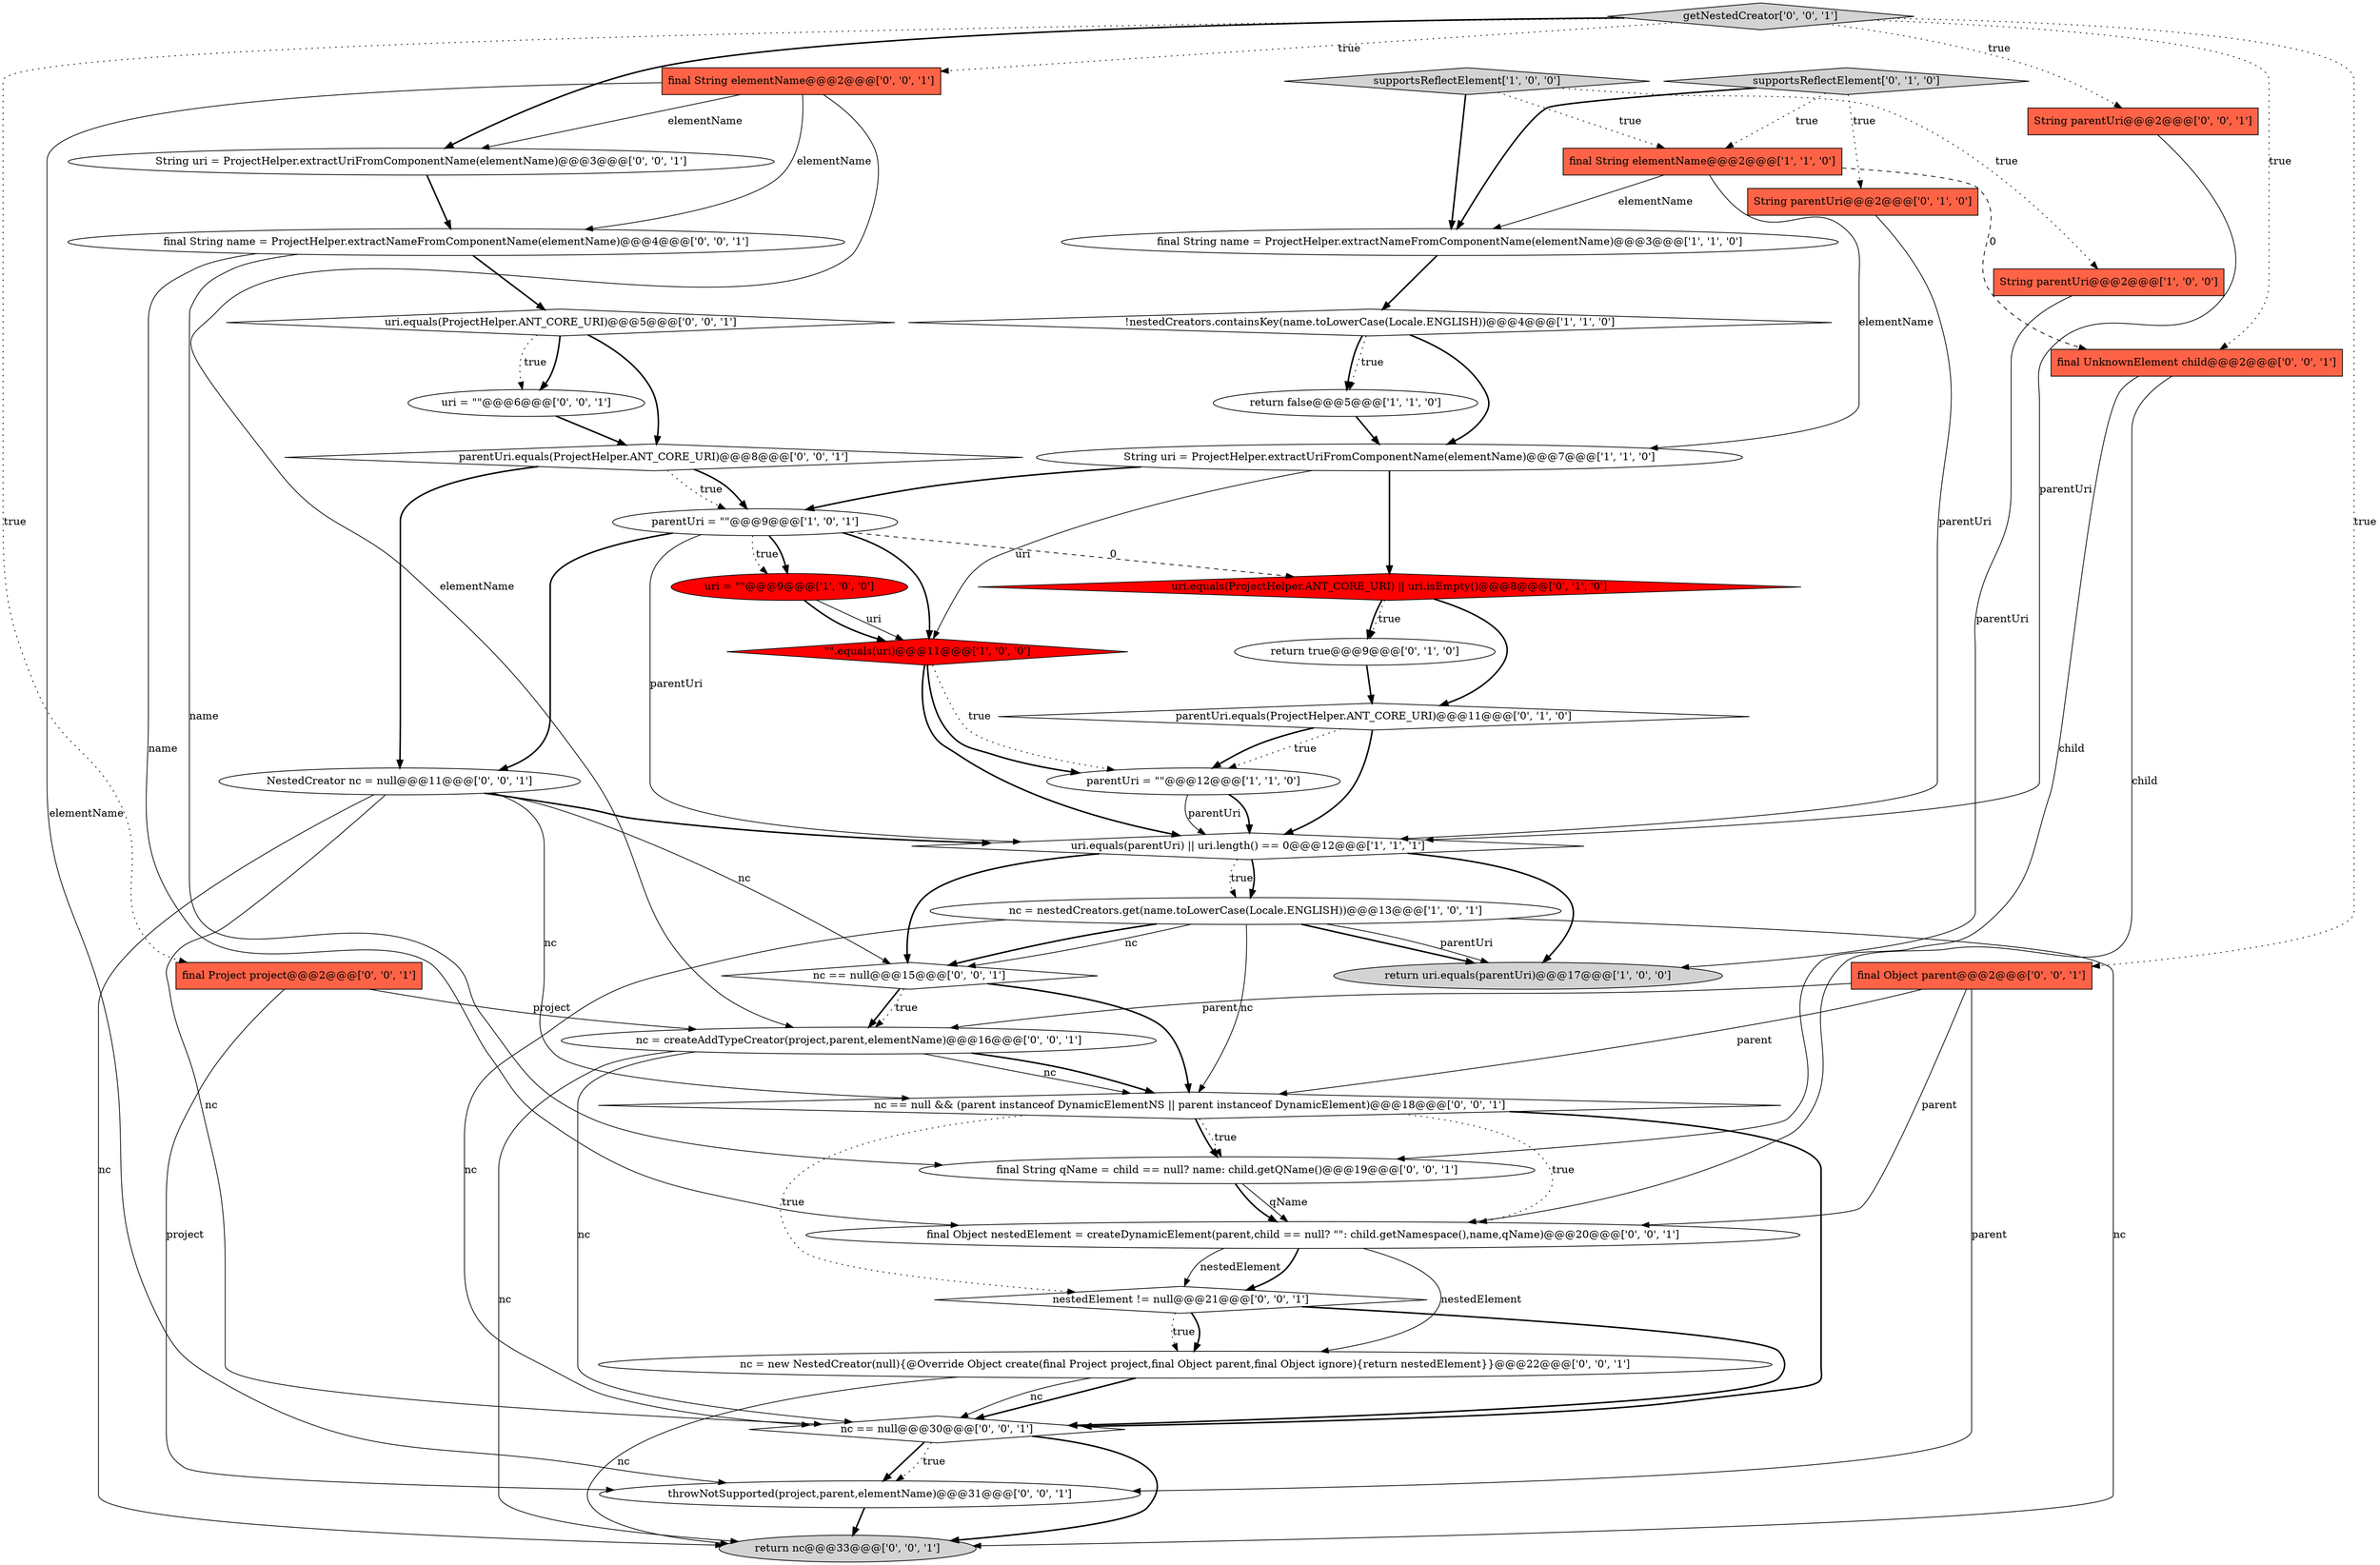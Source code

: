 digraph {
25 [style = filled, label = "uri = \"\"@@@6@@@['0', '0', '1']", fillcolor = white, shape = ellipse image = "AAA0AAABBB3BBB"];
18 [style = filled, label = "parentUri.equals(ProjectHelper.ANT_CORE_URI)@@@11@@@['0', '1', '0']", fillcolor = white, shape = diamond image = "AAA0AAABBB2BBB"];
9 [style = filled, label = "!nestedCreators.containsKey(name.toLowerCase(Locale.ENGLISH))@@@4@@@['1', '1', '0']", fillcolor = white, shape = diamond image = "AAA0AAABBB1BBB"];
22 [style = filled, label = "nestedElement != null@@@21@@@['0', '0', '1']", fillcolor = white, shape = diamond image = "AAA0AAABBB3BBB"];
37 [style = filled, label = "nc == null@@@15@@@['0', '0', '1']", fillcolor = white, shape = diamond image = "AAA0AAABBB3BBB"];
23 [style = filled, label = "String uri = ProjectHelper.extractUriFromComponentName(elementName)@@@3@@@['0', '0', '1']", fillcolor = white, shape = ellipse image = "AAA0AAABBB3BBB"];
21 [style = filled, label = "final Object nestedElement = createDynamicElement(parent,child == null? \"\": child.getNamespace(),name,qName)@@@20@@@['0', '0', '1']", fillcolor = white, shape = ellipse image = "AAA0AAABBB3BBB"];
28 [style = filled, label = "getNestedCreator['0', '0', '1']", fillcolor = lightgray, shape = diamond image = "AAA0AAABBB3BBB"];
17 [style = filled, label = "uri.equals(ProjectHelper.ANT_CORE_URI) || uri.isEmpty()@@@8@@@['0', '1', '0']", fillcolor = red, shape = diamond image = "AAA1AAABBB2BBB"];
19 [style = filled, label = "final Object parent@@@2@@@['0', '0', '1']", fillcolor = tomato, shape = box image = "AAA0AAABBB3BBB"];
33 [style = filled, label = "uri.equals(ProjectHelper.ANT_CORE_URI)@@@5@@@['0', '0', '1']", fillcolor = white, shape = diamond image = "AAA0AAABBB3BBB"];
2 [style = filled, label = "uri = \"\"@@@9@@@['1', '0', '0']", fillcolor = red, shape = ellipse image = "AAA1AAABBB1BBB"];
31 [style = filled, label = "final Project project@@@2@@@['0', '0', '1']", fillcolor = tomato, shape = box image = "AAA0AAABBB3BBB"];
14 [style = filled, label = "return true@@@9@@@['0', '1', '0']", fillcolor = white, shape = ellipse image = "AAA0AAABBB2BBB"];
34 [style = filled, label = "nc == null@@@30@@@['0', '0', '1']", fillcolor = white, shape = diamond image = "AAA0AAABBB3BBB"];
16 [style = filled, label = "supportsReflectElement['0', '1', '0']", fillcolor = lightgray, shape = diamond image = "AAA0AAABBB2BBB"];
10 [style = filled, label = "nc = nestedCreators.get(name.toLowerCase(Locale.ENGLISH))@@@13@@@['1', '0', '1']", fillcolor = white, shape = ellipse image = "AAA0AAABBB1BBB"];
32 [style = filled, label = "final String name = ProjectHelper.extractNameFromComponentName(elementName)@@@4@@@['0', '0', '1']", fillcolor = white, shape = ellipse image = "AAA0AAABBB3BBB"];
4 [style = filled, label = "\"\".equals(uri)@@@11@@@['1', '0', '0']", fillcolor = red, shape = diamond image = "AAA1AAABBB1BBB"];
3 [style = filled, label = "String uri = ProjectHelper.extractUriFromComponentName(elementName)@@@7@@@['1', '1', '0']", fillcolor = white, shape = ellipse image = "AAA0AAABBB1BBB"];
1 [style = filled, label = "supportsReflectElement['1', '0', '0']", fillcolor = lightgray, shape = diamond image = "AAA0AAABBB1BBB"];
35 [style = filled, label = "final UnknownElement child@@@2@@@['0', '0', '1']", fillcolor = tomato, shape = box image = "AAA0AAABBB3BBB"];
29 [style = filled, label = "nc = createAddTypeCreator(project,parent,elementName)@@@16@@@['0', '0', '1']", fillcolor = white, shape = ellipse image = "AAA0AAABBB3BBB"];
11 [style = filled, label = "return false@@@5@@@['1', '1', '0']", fillcolor = white, shape = ellipse image = "AAA0AAABBB1BBB"];
26 [style = filled, label = "String parentUri@@@2@@@['0', '0', '1']", fillcolor = tomato, shape = box image = "AAA0AAABBB3BBB"];
38 [style = filled, label = "return nc@@@33@@@['0', '0', '1']", fillcolor = lightgray, shape = ellipse image = "AAA0AAABBB3BBB"];
15 [style = filled, label = "String parentUri@@@2@@@['0', '1', '0']", fillcolor = tomato, shape = box image = "AAA0AAABBB2BBB"];
0 [style = filled, label = "String parentUri@@@2@@@['1', '0', '0']", fillcolor = tomato, shape = box image = "AAA0AAABBB1BBB"];
30 [style = filled, label = "nc = new NestedCreator(null){@Override Object create(final Project project,final Object parent,final Object ignore){return nestedElement}}@@@22@@@['0', '0', '1']", fillcolor = white, shape = ellipse image = "AAA0AAABBB3BBB"];
8 [style = filled, label = "parentUri = \"\"@@@9@@@['1', '0', '1']", fillcolor = white, shape = ellipse image = "AAA0AAABBB1BBB"];
27 [style = filled, label = "final String elementName@@@2@@@['0', '0', '1']", fillcolor = tomato, shape = box image = "AAA0AAABBB3BBB"];
7 [style = filled, label = "parentUri = \"\"@@@12@@@['1', '1', '0']", fillcolor = white, shape = ellipse image = "AAA0AAABBB1BBB"];
24 [style = filled, label = "nc == null && (parent instanceof DynamicElementNS || parent instanceof DynamicElement)@@@18@@@['0', '0', '1']", fillcolor = white, shape = diamond image = "AAA0AAABBB3BBB"];
36 [style = filled, label = "parentUri.equals(ProjectHelper.ANT_CORE_URI)@@@8@@@['0', '0', '1']", fillcolor = white, shape = diamond image = "AAA0AAABBB3BBB"];
13 [style = filled, label = "uri.equals(parentUri) || uri.length() == 0@@@12@@@['1', '1', '1']", fillcolor = white, shape = diamond image = "AAA0AAABBB1BBB"];
12 [style = filled, label = "return uri.equals(parentUri)@@@17@@@['1', '0', '0']", fillcolor = lightgray, shape = ellipse image = "AAA0AAABBB1BBB"];
39 [style = filled, label = "NestedCreator nc = null@@@11@@@['0', '0', '1']", fillcolor = white, shape = ellipse image = "AAA0AAABBB3BBB"];
6 [style = filled, label = "final String name = ProjectHelper.extractNameFromComponentName(elementName)@@@3@@@['1', '1', '0']", fillcolor = white, shape = ellipse image = "AAA0AAABBB1BBB"];
20 [style = filled, label = "final String qName = child == null? name: child.getQName()@@@19@@@['0', '0', '1']", fillcolor = white, shape = ellipse image = "AAA0AAABBB3BBB"];
5 [style = filled, label = "final String elementName@@@2@@@['1', '1', '0']", fillcolor = tomato, shape = box image = "AAA0AAABBB1BBB"];
40 [style = filled, label = "throwNotSupported(project,parent,elementName)@@@31@@@['0', '0', '1']", fillcolor = white, shape = ellipse image = "AAA0AAABBB3BBB"];
36->8 [style = dotted, label="true"];
9->11 [style = bold, label=""];
28->35 [style = dotted, label="true"];
3->4 [style = solid, label="uri"];
17->14 [style = dotted, label="true"];
4->7 [style = dotted, label="true"];
24->34 [style = bold, label=""];
0->12 [style = solid, label="parentUri"];
32->20 [style = solid, label="name"];
39->34 [style = solid, label="nc"];
28->19 [style = dotted, label="true"];
40->38 [style = bold, label=""];
13->10 [style = dotted, label="true"];
22->30 [style = bold, label=""];
39->37 [style = solid, label="nc"];
5->35 [style = dashed, label="0"];
33->25 [style = bold, label=""];
10->38 [style = solid, label="nc"];
10->12 [style = bold, label=""];
17->14 [style = bold, label=""];
35->21 [style = solid, label="child"];
16->5 [style = dotted, label="true"];
19->21 [style = solid, label="parent"];
1->0 [style = dotted, label="true"];
8->4 [style = bold, label=""];
28->27 [style = dotted, label="true"];
8->39 [style = bold, label=""];
26->13 [style = solid, label="parentUri"];
24->21 [style = dotted, label="true"];
39->24 [style = solid, label="nc"];
10->24 [style = solid, label="nc"];
5->3 [style = solid, label="elementName"];
21->22 [style = solid, label="nestedElement"];
10->12 [style = solid, label="parentUri"];
25->36 [style = bold, label=""];
16->6 [style = bold, label=""];
8->13 [style = solid, label="parentUri"];
29->24 [style = solid, label="nc"];
37->29 [style = bold, label=""];
27->29 [style = solid, label="elementName"];
30->34 [style = bold, label=""];
32->21 [style = solid, label="name"];
10->37 [style = solid, label="nc"];
2->4 [style = bold, label=""];
19->29 [style = solid, label="parent"];
24->20 [style = bold, label=""];
13->37 [style = bold, label=""];
39->38 [style = solid, label="nc"];
13->12 [style = bold, label=""];
21->22 [style = bold, label=""];
30->34 [style = solid, label="nc"];
24->22 [style = dotted, label="true"];
5->6 [style = solid, label="elementName"];
33->36 [style = bold, label=""];
27->23 [style = solid, label="elementName"];
14->18 [style = bold, label=""];
34->38 [style = bold, label=""];
29->34 [style = solid, label="nc"];
18->7 [style = bold, label=""];
27->40 [style = solid, label="elementName"];
13->10 [style = bold, label=""];
37->24 [style = bold, label=""];
18->7 [style = dotted, label="true"];
34->40 [style = bold, label=""];
39->13 [style = bold, label=""];
8->2 [style = dotted, label="true"];
9->11 [style = dotted, label="true"];
4->13 [style = bold, label=""];
20->21 [style = solid, label="qName"];
23->32 [style = bold, label=""];
31->40 [style = solid, label="project"];
31->29 [style = solid, label="project"];
27->32 [style = solid, label="elementName"];
4->7 [style = bold, label=""];
32->33 [style = bold, label=""];
36->39 [style = bold, label=""];
19->24 [style = solid, label="parent"];
33->25 [style = dotted, label="true"];
1->6 [style = bold, label=""];
8->2 [style = bold, label=""];
11->3 [style = bold, label=""];
28->23 [style = bold, label=""];
3->8 [style = bold, label=""];
24->20 [style = dotted, label="true"];
36->8 [style = bold, label=""];
35->20 [style = solid, label="child"];
9->3 [style = bold, label=""];
3->17 [style = bold, label=""];
8->17 [style = dashed, label="0"];
29->38 [style = solid, label="nc"];
34->40 [style = dotted, label="true"];
10->37 [style = bold, label=""];
16->15 [style = dotted, label="true"];
7->13 [style = bold, label=""];
28->31 [style = dotted, label="true"];
19->40 [style = solid, label="parent"];
10->34 [style = solid, label="nc"];
37->29 [style = dotted, label="true"];
7->13 [style = solid, label="parentUri"];
2->4 [style = solid, label="uri"];
20->21 [style = bold, label=""];
21->30 [style = solid, label="nestedElement"];
28->26 [style = dotted, label="true"];
22->34 [style = bold, label=""];
30->38 [style = solid, label="nc"];
18->13 [style = bold, label=""];
15->13 [style = solid, label="parentUri"];
6->9 [style = bold, label=""];
22->30 [style = dotted, label="true"];
29->24 [style = bold, label=""];
1->5 [style = dotted, label="true"];
17->18 [style = bold, label=""];
}
